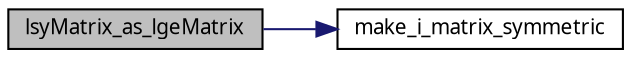 digraph G
{
  edge [fontname="FreeSans.ttf",fontsize=10,labelfontname="FreeSans.ttf",labelfontsize=10];
  node [fontname="FreeSans.ttf",fontsize=10,shape=record];
  rankdir=LR;
  Node1 [label="lsyMatrix_as_lgeMatrix",height=0.2,width=0.4,color="black", fillcolor="grey75", style="filled" fontcolor="black"];
  Node1 -> Node2 [color="midnightblue",fontsize=10,style="solid",fontname="FreeSans.ttf"];
  Node2 [label="make_i_matrix_symmetric",height=0.2,width=0.4,color="black", fillcolor="white", style="filled",URL="$Mutils_8h.html#133847040a4bd7d9bdb602c11aa6f048"];
}
